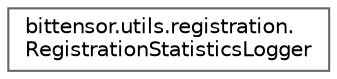 digraph "Graphical Class Hierarchy"
{
 // LATEX_PDF_SIZE
  bgcolor="transparent";
  edge [fontname=Helvetica,fontsize=10,labelfontname=Helvetica,labelfontsize=10];
  node [fontname=Helvetica,fontsize=10,shape=box,height=0.2,width=0.4];
  rankdir="LR";
  Node0 [label="bittensor.utils.registration.\lRegistrationStatisticsLogger",height=0.2,width=0.4,color="grey40", fillcolor="white", style="filled",URL="$classbittensor_1_1utils_1_1registration_1_1_registration_statistics_logger.html",tooltip=" "];
}

